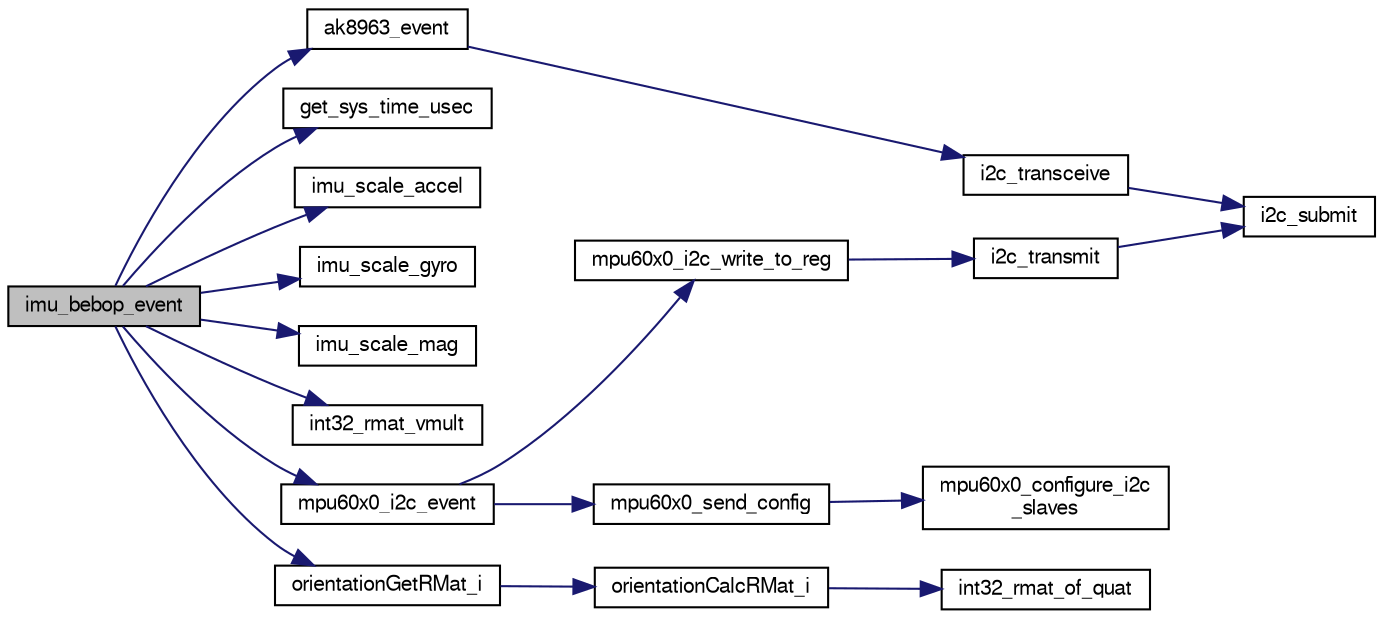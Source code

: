 digraph "imu_bebop_event"
{
  edge [fontname="FreeSans",fontsize="10",labelfontname="FreeSans",labelfontsize="10"];
  node [fontname="FreeSans",fontsize="10",shape=record];
  rankdir="LR";
  Node1 [label="imu_bebop_event",height=0.2,width=0.4,color="black", fillcolor="grey75", style="filled", fontcolor="black"];
  Node1 -> Node2 [color="midnightblue",fontsize="10",style="solid",fontname="FreeSans"];
  Node2 [label="ak8963_event",height=0.2,width=0.4,color="black", fillcolor="white", style="filled",URL="$ak8963_8c.html#a0316e3a43049d9356e6581384be3e0ae"];
  Node2 -> Node3 [color="midnightblue",fontsize="10",style="solid",fontname="FreeSans"];
  Node3 [label="i2c_transceive",height=0.2,width=0.4,color="black", fillcolor="white", style="filled",URL="$group__i2c.html#gafb731922c9fb73255aa4cc11e34bfbd6",tooltip="Submit a write/read transaction. "];
  Node3 -> Node4 [color="midnightblue",fontsize="10",style="solid",fontname="FreeSans"];
  Node4 [label="i2c_submit",height=0.2,width=0.4,color="black", fillcolor="white", style="filled",URL="$group__i2c.html#ga4eed48e542a9c71b93372f5a38d7e367",tooltip="Submit a I2C transaction. "];
  Node1 -> Node5 [color="midnightblue",fontsize="10",style="solid",fontname="FreeSans"];
  Node5 [label="get_sys_time_usec",height=0.2,width=0.4,color="black", fillcolor="white", style="filled",URL="$chibios_2mcu__periph_2sys__time__arch_8c.html#a7ddfef1f78a56c6b4c4c536b5d670bfb",tooltip="Get the time in microseconds since startup. "];
  Node1 -> Node6 [color="midnightblue",fontsize="10",style="solid",fontname="FreeSans"];
  Node6 [label="imu_scale_accel",height=0.2,width=0.4,color="black", fillcolor="white", style="filled",URL="$imu__vectornav_8c.html#a34a2e1e2b450191b8ab1e849239810b2"];
  Node1 -> Node7 [color="midnightblue",fontsize="10",style="solid",fontname="FreeSans"];
  Node7 [label="imu_scale_gyro",height=0.2,width=0.4,color="black", fillcolor="white", style="filled",URL="$imu__vectornav_8c.html#a8d63b0a61c8ffe88dd15b40843b1ae1d"];
  Node1 -> Node8 [color="midnightblue",fontsize="10",style="solid",fontname="FreeSans"];
  Node8 [label="imu_scale_mag",height=0.2,width=0.4,color="black", fillcolor="white", style="filled",URL="$ahrs__gx3_8c.html#a6ca6c7f78fab9df37eb980d2b4d1b3a9"];
  Node1 -> Node9 [color="midnightblue",fontsize="10",style="solid",fontname="FreeSans"];
  Node9 [label="int32_rmat_vmult",height=0.2,width=0.4,color="black", fillcolor="white", style="filled",URL="$group__math__algebra__int.html#ga6298f55d272675b9b71dcb3fcbcf4a8a",tooltip="rotate 3D vector by rotation matrix. "];
  Node1 -> Node10 [color="midnightblue",fontsize="10",style="solid",fontname="FreeSans"];
  Node10 [label="mpu60x0_i2c_event",height=0.2,width=0.4,color="black", fillcolor="white", style="filled",URL="$mpu60x0__i2c_8c.html#a4929a8161b6ff6301f48f6dbcc0b449c"];
  Node10 -> Node11 [color="midnightblue",fontsize="10",style="solid",fontname="FreeSans"];
  Node11 [label="mpu60x0_i2c_write_to_reg",height=0.2,width=0.4,color="black", fillcolor="white", style="filled",URL="$mpu60x0__i2c_8c.html#a1f2cb2db1a703a3ef043e0412f84278b"];
  Node11 -> Node12 [color="midnightblue",fontsize="10",style="solid",fontname="FreeSans"];
  Node12 [label="i2c_transmit",height=0.2,width=0.4,color="black", fillcolor="white", style="filled",URL="$group__i2c.html#ga54405aa058f14a143b8b1b5380015927",tooltip="Submit a write only transaction. "];
  Node12 -> Node4 [color="midnightblue",fontsize="10",style="solid",fontname="FreeSans"];
  Node10 -> Node13 [color="midnightblue",fontsize="10",style="solid",fontname="FreeSans"];
  Node13 [label="mpu60x0_send_config",height=0.2,width=0.4,color="black", fillcolor="white", style="filled",URL="$mpu60x0_8c.html#a564470aa2f16b3f6665b99d9141f9ae7",tooltip="Configuration sequence called once before normal use. "];
  Node13 -> Node14 [color="midnightblue",fontsize="10",style="solid",fontname="FreeSans"];
  Node14 [label="mpu60x0_configure_i2c\l_slaves",height=0.2,width=0.4,color="black", fillcolor="white", style="filled",URL="$mpu60x0_8h.html#aedbe7307e6e7f522300178dd964c2f3b",tooltip="Configure I2C slaves of the MPU. "];
  Node1 -> Node15 [color="midnightblue",fontsize="10",style="solid",fontname="FreeSans"];
  Node15 [label="orientationGetRMat_i",height=0.2,width=0.4,color="black", fillcolor="white", style="filled",URL="$group__math__orientation__representation.html#ga4d3e785c7decf12ad0331c6ec207ded7",tooltip="Get vehicle body attitude rotation matrix (int). "];
  Node15 -> Node16 [color="midnightblue",fontsize="10",style="solid",fontname="FreeSans"];
  Node16 [label="orientationCalcRMat_i",height=0.2,width=0.4,color="black", fillcolor="white", style="filled",URL="$group__math__orientation__representation.html#ga8d3a2d675e2693d1780d587cd392d96a"];
  Node16 -> Node17 [color="midnightblue",fontsize="10",style="solid",fontname="FreeSans"];
  Node17 [label="int32_rmat_of_quat",height=0.2,width=0.4,color="black", fillcolor="white", style="filled",URL="$group__math__algebra__int.html#ga3cee8bb86ebb6befea5e2b4a97b3326f",tooltip="Convert unit quaternion to rotation matrix. "];
}
